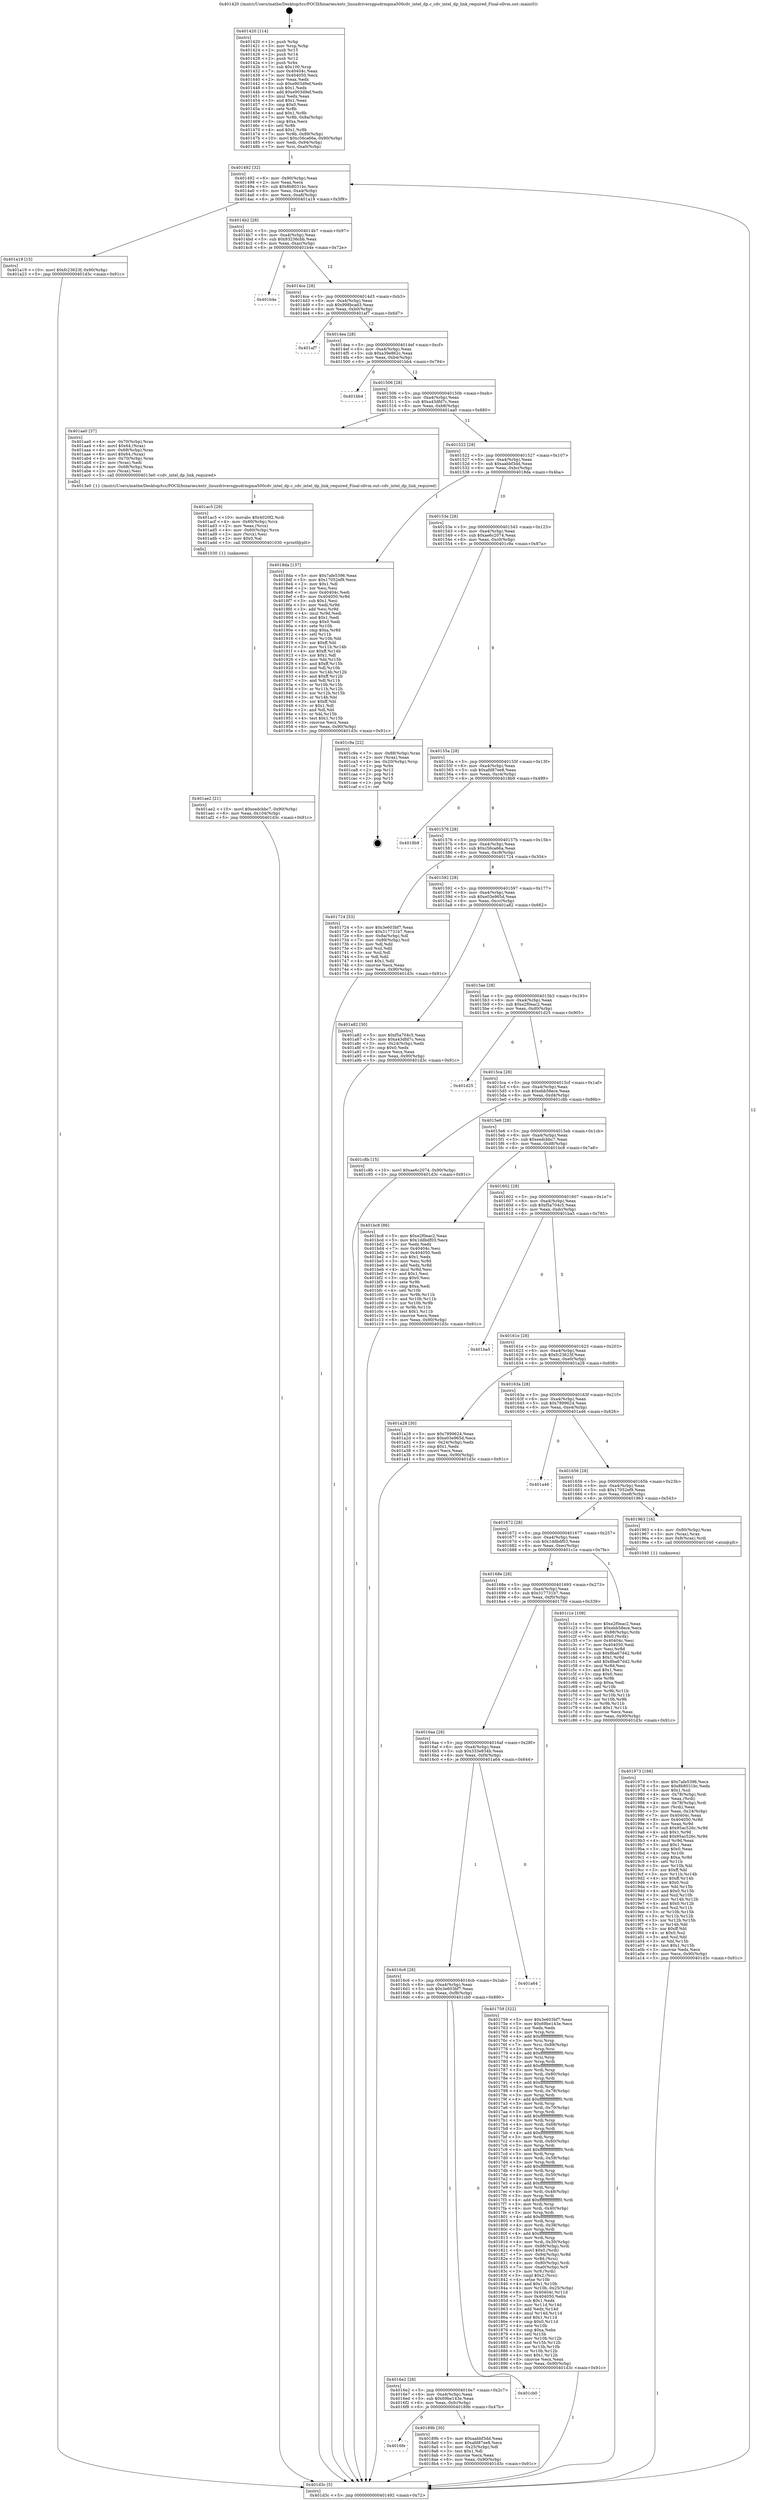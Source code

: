 digraph "0x401420" {
  label = "0x401420 (/mnt/c/Users/mathe/Desktop/tcc/POCII/binaries/extr_linuxdriversgpudrmgma500cdv_intel_dp.c_cdv_intel_dp_link_required_Final-ollvm.out::main(0))"
  labelloc = "t"
  node[shape=record]

  Entry [label="",width=0.3,height=0.3,shape=circle,fillcolor=black,style=filled]
  "0x401492" [label="{
     0x401492 [32]\l
     | [instrs]\l
     &nbsp;&nbsp;0x401492 \<+6\>: mov -0x90(%rbp),%eax\l
     &nbsp;&nbsp;0x401498 \<+2\>: mov %eax,%ecx\l
     &nbsp;&nbsp;0x40149a \<+6\>: sub $0x8b8031bc,%ecx\l
     &nbsp;&nbsp;0x4014a0 \<+6\>: mov %eax,-0xa4(%rbp)\l
     &nbsp;&nbsp;0x4014a6 \<+6\>: mov %ecx,-0xa8(%rbp)\l
     &nbsp;&nbsp;0x4014ac \<+6\>: je 0000000000401a19 \<main+0x5f9\>\l
  }"]
  "0x401a19" [label="{
     0x401a19 [15]\l
     | [instrs]\l
     &nbsp;&nbsp;0x401a19 \<+10\>: movl $0xfc23623f,-0x90(%rbp)\l
     &nbsp;&nbsp;0x401a23 \<+5\>: jmp 0000000000401d3c \<main+0x91c\>\l
  }"]
  "0x4014b2" [label="{
     0x4014b2 [28]\l
     | [instrs]\l
     &nbsp;&nbsp;0x4014b2 \<+5\>: jmp 00000000004014b7 \<main+0x97\>\l
     &nbsp;&nbsp;0x4014b7 \<+6\>: mov -0xa4(%rbp),%eax\l
     &nbsp;&nbsp;0x4014bd \<+5\>: sub $0x93236cbb,%eax\l
     &nbsp;&nbsp;0x4014c2 \<+6\>: mov %eax,-0xac(%rbp)\l
     &nbsp;&nbsp;0x4014c8 \<+6\>: je 0000000000401b4e \<main+0x72e\>\l
  }"]
  Exit [label="",width=0.3,height=0.3,shape=circle,fillcolor=black,style=filled,peripheries=2]
  "0x401b4e" [label="{
     0x401b4e\l
  }", style=dashed]
  "0x4014ce" [label="{
     0x4014ce [28]\l
     | [instrs]\l
     &nbsp;&nbsp;0x4014ce \<+5\>: jmp 00000000004014d3 \<main+0xb3\>\l
     &nbsp;&nbsp;0x4014d3 \<+6\>: mov -0xa4(%rbp),%eax\l
     &nbsp;&nbsp;0x4014d9 \<+5\>: sub $0x998bcad3,%eax\l
     &nbsp;&nbsp;0x4014de \<+6\>: mov %eax,-0xb0(%rbp)\l
     &nbsp;&nbsp;0x4014e4 \<+6\>: je 0000000000401af7 \<main+0x6d7\>\l
  }"]
  "0x401ae2" [label="{
     0x401ae2 [21]\l
     | [instrs]\l
     &nbsp;&nbsp;0x401ae2 \<+10\>: movl $0xeedcbbc7,-0x90(%rbp)\l
     &nbsp;&nbsp;0x401aec \<+6\>: mov %eax,-0x104(%rbp)\l
     &nbsp;&nbsp;0x401af2 \<+5\>: jmp 0000000000401d3c \<main+0x91c\>\l
  }"]
  "0x401af7" [label="{
     0x401af7\l
  }", style=dashed]
  "0x4014ea" [label="{
     0x4014ea [28]\l
     | [instrs]\l
     &nbsp;&nbsp;0x4014ea \<+5\>: jmp 00000000004014ef \<main+0xcf\>\l
     &nbsp;&nbsp;0x4014ef \<+6\>: mov -0xa4(%rbp),%eax\l
     &nbsp;&nbsp;0x4014f5 \<+5\>: sub $0xa39e862c,%eax\l
     &nbsp;&nbsp;0x4014fa \<+6\>: mov %eax,-0xb4(%rbp)\l
     &nbsp;&nbsp;0x401500 \<+6\>: je 0000000000401bb4 \<main+0x794\>\l
  }"]
  "0x401ac5" [label="{
     0x401ac5 [29]\l
     | [instrs]\l
     &nbsp;&nbsp;0x401ac5 \<+10\>: movabs $0x4020f2,%rdi\l
     &nbsp;&nbsp;0x401acf \<+4\>: mov -0x60(%rbp),%rcx\l
     &nbsp;&nbsp;0x401ad3 \<+2\>: mov %eax,(%rcx)\l
     &nbsp;&nbsp;0x401ad5 \<+4\>: mov -0x60(%rbp),%rcx\l
     &nbsp;&nbsp;0x401ad9 \<+2\>: mov (%rcx),%esi\l
     &nbsp;&nbsp;0x401adb \<+2\>: mov $0x0,%al\l
     &nbsp;&nbsp;0x401add \<+5\>: call 0000000000401030 \<printf@plt\>\l
     | [calls]\l
     &nbsp;&nbsp;0x401030 \{1\} (unknown)\l
  }"]
  "0x401bb4" [label="{
     0x401bb4\l
  }", style=dashed]
  "0x401506" [label="{
     0x401506 [28]\l
     | [instrs]\l
     &nbsp;&nbsp;0x401506 \<+5\>: jmp 000000000040150b \<main+0xeb\>\l
     &nbsp;&nbsp;0x40150b \<+6\>: mov -0xa4(%rbp),%eax\l
     &nbsp;&nbsp;0x401511 \<+5\>: sub $0xa43dfd7c,%eax\l
     &nbsp;&nbsp;0x401516 \<+6\>: mov %eax,-0xb8(%rbp)\l
     &nbsp;&nbsp;0x40151c \<+6\>: je 0000000000401aa0 \<main+0x680\>\l
  }"]
  "0x401973" [label="{
     0x401973 [166]\l
     | [instrs]\l
     &nbsp;&nbsp;0x401973 \<+5\>: mov $0x7afe5396,%ecx\l
     &nbsp;&nbsp;0x401978 \<+5\>: mov $0x8b8031bc,%edx\l
     &nbsp;&nbsp;0x40197d \<+3\>: mov $0x1,%sil\l
     &nbsp;&nbsp;0x401980 \<+4\>: mov -0x78(%rbp),%rdi\l
     &nbsp;&nbsp;0x401984 \<+2\>: mov %eax,(%rdi)\l
     &nbsp;&nbsp;0x401986 \<+4\>: mov -0x78(%rbp),%rdi\l
     &nbsp;&nbsp;0x40198a \<+2\>: mov (%rdi),%eax\l
     &nbsp;&nbsp;0x40198c \<+3\>: mov %eax,-0x24(%rbp)\l
     &nbsp;&nbsp;0x40198f \<+7\>: mov 0x40404c,%eax\l
     &nbsp;&nbsp;0x401996 \<+8\>: mov 0x404050,%r8d\l
     &nbsp;&nbsp;0x40199e \<+3\>: mov %eax,%r9d\l
     &nbsp;&nbsp;0x4019a1 \<+7\>: sub $0x95ac526c,%r9d\l
     &nbsp;&nbsp;0x4019a8 \<+4\>: sub $0x1,%r9d\l
     &nbsp;&nbsp;0x4019ac \<+7\>: add $0x95ac526c,%r9d\l
     &nbsp;&nbsp;0x4019b3 \<+4\>: imul %r9d,%eax\l
     &nbsp;&nbsp;0x4019b7 \<+3\>: and $0x1,%eax\l
     &nbsp;&nbsp;0x4019ba \<+3\>: cmp $0x0,%eax\l
     &nbsp;&nbsp;0x4019bd \<+4\>: sete %r10b\l
     &nbsp;&nbsp;0x4019c1 \<+4\>: cmp $0xa,%r8d\l
     &nbsp;&nbsp;0x4019c5 \<+4\>: setl %r11b\l
     &nbsp;&nbsp;0x4019c9 \<+3\>: mov %r10b,%bl\l
     &nbsp;&nbsp;0x4019cc \<+3\>: xor $0xff,%bl\l
     &nbsp;&nbsp;0x4019cf \<+3\>: mov %r11b,%r14b\l
     &nbsp;&nbsp;0x4019d2 \<+4\>: xor $0xff,%r14b\l
     &nbsp;&nbsp;0x4019d6 \<+4\>: xor $0x0,%sil\l
     &nbsp;&nbsp;0x4019da \<+3\>: mov %bl,%r15b\l
     &nbsp;&nbsp;0x4019dd \<+4\>: and $0x0,%r15b\l
     &nbsp;&nbsp;0x4019e1 \<+3\>: and %sil,%r10b\l
     &nbsp;&nbsp;0x4019e4 \<+3\>: mov %r14b,%r12b\l
     &nbsp;&nbsp;0x4019e7 \<+4\>: and $0x0,%r12b\l
     &nbsp;&nbsp;0x4019eb \<+3\>: and %sil,%r11b\l
     &nbsp;&nbsp;0x4019ee \<+3\>: or %r10b,%r15b\l
     &nbsp;&nbsp;0x4019f1 \<+3\>: or %r11b,%r12b\l
     &nbsp;&nbsp;0x4019f4 \<+3\>: xor %r12b,%r15b\l
     &nbsp;&nbsp;0x4019f7 \<+3\>: or %r14b,%bl\l
     &nbsp;&nbsp;0x4019fa \<+3\>: xor $0xff,%bl\l
     &nbsp;&nbsp;0x4019fd \<+4\>: or $0x0,%sil\l
     &nbsp;&nbsp;0x401a01 \<+3\>: and %sil,%bl\l
     &nbsp;&nbsp;0x401a04 \<+3\>: or %bl,%r15b\l
     &nbsp;&nbsp;0x401a07 \<+4\>: test $0x1,%r15b\l
     &nbsp;&nbsp;0x401a0b \<+3\>: cmovne %edx,%ecx\l
     &nbsp;&nbsp;0x401a0e \<+6\>: mov %ecx,-0x90(%rbp)\l
     &nbsp;&nbsp;0x401a14 \<+5\>: jmp 0000000000401d3c \<main+0x91c\>\l
  }"]
  "0x401aa0" [label="{
     0x401aa0 [37]\l
     | [instrs]\l
     &nbsp;&nbsp;0x401aa0 \<+4\>: mov -0x70(%rbp),%rax\l
     &nbsp;&nbsp;0x401aa4 \<+6\>: movl $0x64,(%rax)\l
     &nbsp;&nbsp;0x401aaa \<+4\>: mov -0x68(%rbp),%rax\l
     &nbsp;&nbsp;0x401aae \<+6\>: movl $0x64,(%rax)\l
     &nbsp;&nbsp;0x401ab4 \<+4\>: mov -0x70(%rbp),%rax\l
     &nbsp;&nbsp;0x401ab8 \<+2\>: mov (%rax),%edi\l
     &nbsp;&nbsp;0x401aba \<+4\>: mov -0x68(%rbp),%rax\l
     &nbsp;&nbsp;0x401abe \<+2\>: mov (%rax),%esi\l
     &nbsp;&nbsp;0x401ac0 \<+5\>: call 00000000004013e0 \<cdv_intel_dp_link_required\>\l
     | [calls]\l
     &nbsp;&nbsp;0x4013e0 \{1\} (/mnt/c/Users/mathe/Desktop/tcc/POCII/binaries/extr_linuxdriversgpudrmgma500cdv_intel_dp.c_cdv_intel_dp_link_required_Final-ollvm.out::cdv_intel_dp_link_required)\l
  }"]
  "0x401522" [label="{
     0x401522 [28]\l
     | [instrs]\l
     &nbsp;&nbsp;0x401522 \<+5\>: jmp 0000000000401527 \<main+0x107\>\l
     &nbsp;&nbsp;0x401527 \<+6\>: mov -0xa4(%rbp),%eax\l
     &nbsp;&nbsp;0x40152d \<+5\>: sub $0xaabbf3dd,%eax\l
     &nbsp;&nbsp;0x401532 \<+6\>: mov %eax,-0xbc(%rbp)\l
     &nbsp;&nbsp;0x401538 \<+6\>: je 00000000004018da \<main+0x4ba\>\l
  }"]
  "0x4016fe" [label="{
     0x4016fe\l
  }", style=dashed]
  "0x4018da" [label="{
     0x4018da [137]\l
     | [instrs]\l
     &nbsp;&nbsp;0x4018da \<+5\>: mov $0x7afe5396,%eax\l
     &nbsp;&nbsp;0x4018df \<+5\>: mov $0x17052ef9,%ecx\l
     &nbsp;&nbsp;0x4018e4 \<+2\>: mov $0x1,%dl\l
     &nbsp;&nbsp;0x4018e6 \<+2\>: xor %esi,%esi\l
     &nbsp;&nbsp;0x4018e8 \<+7\>: mov 0x40404c,%edi\l
     &nbsp;&nbsp;0x4018ef \<+8\>: mov 0x404050,%r8d\l
     &nbsp;&nbsp;0x4018f7 \<+3\>: sub $0x1,%esi\l
     &nbsp;&nbsp;0x4018fa \<+3\>: mov %edi,%r9d\l
     &nbsp;&nbsp;0x4018fd \<+3\>: add %esi,%r9d\l
     &nbsp;&nbsp;0x401900 \<+4\>: imul %r9d,%edi\l
     &nbsp;&nbsp;0x401904 \<+3\>: and $0x1,%edi\l
     &nbsp;&nbsp;0x401907 \<+3\>: cmp $0x0,%edi\l
     &nbsp;&nbsp;0x40190a \<+4\>: sete %r10b\l
     &nbsp;&nbsp;0x40190e \<+4\>: cmp $0xa,%r8d\l
     &nbsp;&nbsp;0x401912 \<+4\>: setl %r11b\l
     &nbsp;&nbsp;0x401916 \<+3\>: mov %r10b,%bl\l
     &nbsp;&nbsp;0x401919 \<+3\>: xor $0xff,%bl\l
     &nbsp;&nbsp;0x40191c \<+3\>: mov %r11b,%r14b\l
     &nbsp;&nbsp;0x40191f \<+4\>: xor $0xff,%r14b\l
     &nbsp;&nbsp;0x401923 \<+3\>: xor $0x1,%dl\l
     &nbsp;&nbsp;0x401926 \<+3\>: mov %bl,%r15b\l
     &nbsp;&nbsp;0x401929 \<+4\>: and $0xff,%r15b\l
     &nbsp;&nbsp;0x40192d \<+3\>: and %dl,%r10b\l
     &nbsp;&nbsp;0x401930 \<+3\>: mov %r14b,%r12b\l
     &nbsp;&nbsp;0x401933 \<+4\>: and $0xff,%r12b\l
     &nbsp;&nbsp;0x401937 \<+3\>: and %dl,%r11b\l
     &nbsp;&nbsp;0x40193a \<+3\>: or %r10b,%r15b\l
     &nbsp;&nbsp;0x40193d \<+3\>: or %r11b,%r12b\l
     &nbsp;&nbsp;0x401940 \<+3\>: xor %r12b,%r15b\l
     &nbsp;&nbsp;0x401943 \<+3\>: or %r14b,%bl\l
     &nbsp;&nbsp;0x401946 \<+3\>: xor $0xff,%bl\l
     &nbsp;&nbsp;0x401949 \<+3\>: or $0x1,%dl\l
     &nbsp;&nbsp;0x40194c \<+2\>: and %dl,%bl\l
     &nbsp;&nbsp;0x40194e \<+3\>: or %bl,%r15b\l
     &nbsp;&nbsp;0x401951 \<+4\>: test $0x1,%r15b\l
     &nbsp;&nbsp;0x401955 \<+3\>: cmovne %ecx,%eax\l
     &nbsp;&nbsp;0x401958 \<+6\>: mov %eax,-0x90(%rbp)\l
     &nbsp;&nbsp;0x40195e \<+5\>: jmp 0000000000401d3c \<main+0x91c\>\l
  }"]
  "0x40153e" [label="{
     0x40153e [28]\l
     | [instrs]\l
     &nbsp;&nbsp;0x40153e \<+5\>: jmp 0000000000401543 \<main+0x123\>\l
     &nbsp;&nbsp;0x401543 \<+6\>: mov -0xa4(%rbp),%eax\l
     &nbsp;&nbsp;0x401549 \<+5\>: sub $0xae6c2074,%eax\l
     &nbsp;&nbsp;0x40154e \<+6\>: mov %eax,-0xc0(%rbp)\l
     &nbsp;&nbsp;0x401554 \<+6\>: je 0000000000401c9a \<main+0x87a\>\l
  }"]
  "0x40189b" [label="{
     0x40189b [30]\l
     | [instrs]\l
     &nbsp;&nbsp;0x40189b \<+5\>: mov $0xaabbf3dd,%eax\l
     &nbsp;&nbsp;0x4018a0 \<+5\>: mov $0xafd87ee8,%ecx\l
     &nbsp;&nbsp;0x4018a5 \<+3\>: mov -0x25(%rbp),%dl\l
     &nbsp;&nbsp;0x4018a8 \<+3\>: test $0x1,%dl\l
     &nbsp;&nbsp;0x4018ab \<+3\>: cmovne %ecx,%eax\l
     &nbsp;&nbsp;0x4018ae \<+6\>: mov %eax,-0x90(%rbp)\l
     &nbsp;&nbsp;0x4018b4 \<+5\>: jmp 0000000000401d3c \<main+0x91c\>\l
  }"]
  "0x401c9a" [label="{
     0x401c9a [22]\l
     | [instrs]\l
     &nbsp;&nbsp;0x401c9a \<+7\>: mov -0x88(%rbp),%rax\l
     &nbsp;&nbsp;0x401ca1 \<+2\>: mov (%rax),%eax\l
     &nbsp;&nbsp;0x401ca3 \<+4\>: lea -0x20(%rbp),%rsp\l
     &nbsp;&nbsp;0x401ca7 \<+1\>: pop %rbx\l
     &nbsp;&nbsp;0x401ca8 \<+2\>: pop %r12\l
     &nbsp;&nbsp;0x401caa \<+2\>: pop %r14\l
     &nbsp;&nbsp;0x401cac \<+2\>: pop %r15\l
     &nbsp;&nbsp;0x401cae \<+1\>: pop %rbp\l
     &nbsp;&nbsp;0x401caf \<+1\>: ret\l
  }"]
  "0x40155a" [label="{
     0x40155a [28]\l
     | [instrs]\l
     &nbsp;&nbsp;0x40155a \<+5\>: jmp 000000000040155f \<main+0x13f\>\l
     &nbsp;&nbsp;0x40155f \<+6\>: mov -0xa4(%rbp),%eax\l
     &nbsp;&nbsp;0x401565 \<+5\>: sub $0xafd87ee8,%eax\l
     &nbsp;&nbsp;0x40156a \<+6\>: mov %eax,-0xc4(%rbp)\l
     &nbsp;&nbsp;0x401570 \<+6\>: je 00000000004018b9 \<main+0x499\>\l
  }"]
  "0x4016e2" [label="{
     0x4016e2 [28]\l
     | [instrs]\l
     &nbsp;&nbsp;0x4016e2 \<+5\>: jmp 00000000004016e7 \<main+0x2c7\>\l
     &nbsp;&nbsp;0x4016e7 \<+6\>: mov -0xa4(%rbp),%eax\l
     &nbsp;&nbsp;0x4016ed \<+5\>: sub $0x69be143e,%eax\l
     &nbsp;&nbsp;0x4016f2 \<+6\>: mov %eax,-0xfc(%rbp)\l
     &nbsp;&nbsp;0x4016f8 \<+6\>: je 000000000040189b \<main+0x47b\>\l
  }"]
  "0x4018b9" [label="{
     0x4018b9\l
  }", style=dashed]
  "0x401576" [label="{
     0x401576 [28]\l
     | [instrs]\l
     &nbsp;&nbsp;0x401576 \<+5\>: jmp 000000000040157b \<main+0x15b\>\l
     &nbsp;&nbsp;0x40157b \<+6\>: mov -0xa4(%rbp),%eax\l
     &nbsp;&nbsp;0x401581 \<+5\>: sub $0xc56ca66a,%eax\l
     &nbsp;&nbsp;0x401586 \<+6\>: mov %eax,-0xc8(%rbp)\l
     &nbsp;&nbsp;0x40158c \<+6\>: je 0000000000401724 \<main+0x304\>\l
  }"]
  "0x401cb0" [label="{
     0x401cb0\l
  }", style=dashed]
  "0x401724" [label="{
     0x401724 [53]\l
     | [instrs]\l
     &nbsp;&nbsp;0x401724 \<+5\>: mov $0x3e603bf7,%eax\l
     &nbsp;&nbsp;0x401729 \<+5\>: mov $0x317731b7,%ecx\l
     &nbsp;&nbsp;0x40172e \<+6\>: mov -0x8a(%rbp),%dl\l
     &nbsp;&nbsp;0x401734 \<+7\>: mov -0x89(%rbp),%sil\l
     &nbsp;&nbsp;0x40173b \<+3\>: mov %dl,%dil\l
     &nbsp;&nbsp;0x40173e \<+3\>: and %sil,%dil\l
     &nbsp;&nbsp;0x401741 \<+3\>: xor %sil,%dl\l
     &nbsp;&nbsp;0x401744 \<+3\>: or %dl,%dil\l
     &nbsp;&nbsp;0x401747 \<+4\>: test $0x1,%dil\l
     &nbsp;&nbsp;0x40174b \<+3\>: cmovne %ecx,%eax\l
     &nbsp;&nbsp;0x40174e \<+6\>: mov %eax,-0x90(%rbp)\l
     &nbsp;&nbsp;0x401754 \<+5\>: jmp 0000000000401d3c \<main+0x91c\>\l
  }"]
  "0x401592" [label="{
     0x401592 [28]\l
     | [instrs]\l
     &nbsp;&nbsp;0x401592 \<+5\>: jmp 0000000000401597 \<main+0x177\>\l
     &nbsp;&nbsp;0x401597 \<+6\>: mov -0xa4(%rbp),%eax\l
     &nbsp;&nbsp;0x40159d \<+5\>: sub $0xe03e965d,%eax\l
     &nbsp;&nbsp;0x4015a2 \<+6\>: mov %eax,-0xcc(%rbp)\l
     &nbsp;&nbsp;0x4015a8 \<+6\>: je 0000000000401a82 \<main+0x662\>\l
  }"]
  "0x401d3c" [label="{
     0x401d3c [5]\l
     | [instrs]\l
     &nbsp;&nbsp;0x401d3c \<+5\>: jmp 0000000000401492 \<main+0x72\>\l
  }"]
  "0x401420" [label="{
     0x401420 [114]\l
     | [instrs]\l
     &nbsp;&nbsp;0x401420 \<+1\>: push %rbp\l
     &nbsp;&nbsp;0x401421 \<+3\>: mov %rsp,%rbp\l
     &nbsp;&nbsp;0x401424 \<+2\>: push %r15\l
     &nbsp;&nbsp;0x401426 \<+2\>: push %r14\l
     &nbsp;&nbsp;0x401428 \<+2\>: push %r12\l
     &nbsp;&nbsp;0x40142a \<+1\>: push %rbx\l
     &nbsp;&nbsp;0x40142b \<+7\>: sub $0x100,%rsp\l
     &nbsp;&nbsp;0x401432 \<+7\>: mov 0x40404c,%eax\l
     &nbsp;&nbsp;0x401439 \<+7\>: mov 0x404050,%ecx\l
     &nbsp;&nbsp;0x401440 \<+2\>: mov %eax,%edx\l
     &nbsp;&nbsp;0x401442 \<+6\>: sub $0xe903d9ef,%edx\l
     &nbsp;&nbsp;0x401448 \<+3\>: sub $0x1,%edx\l
     &nbsp;&nbsp;0x40144b \<+6\>: add $0xe903d9ef,%edx\l
     &nbsp;&nbsp;0x401451 \<+3\>: imul %edx,%eax\l
     &nbsp;&nbsp;0x401454 \<+3\>: and $0x1,%eax\l
     &nbsp;&nbsp;0x401457 \<+3\>: cmp $0x0,%eax\l
     &nbsp;&nbsp;0x40145a \<+4\>: sete %r8b\l
     &nbsp;&nbsp;0x40145e \<+4\>: and $0x1,%r8b\l
     &nbsp;&nbsp;0x401462 \<+7\>: mov %r8b,-0x8a(%rbp)\l
     &nbsp;&nbsp;0x401469 \<+3\>: cmp $0xa,%ecx\l
     &nbsp;&nbsp;0x40146c \<+4\>: setl %r8b\l
     &nbsp;&nbsp;0x401470 \<+4\>: and $0x1,%r8b\l
     &nbsp;&nbsp;0x401474 \<+7\>: mov %r8b,-0x89(%rbp)\l
     &nbsp;&nbsp;0x40147b \<+10\>: movl $0xc56ca66a,-0x90(%rbp)\l
     &nbsp;&nbsp;0x401485 \<+6\>: mov %edi,-0x94(%rbp)\l
     &nbsp;&nbsp;0x40148b \<+7\>: mov %rsi,-0xa0(%rbp)\l
  }"]
  "0x4016c6" [label="{
     0x4016c6 [28]\l
     | [instrs]\l
     &nbsp;&nbsp;0x4016c6 \<+5\>: jmp 00000000004016cb \<main+0x2ab\>\l
     &nbsp;&nbsp;0x4016cb \<+6\>: mov -0xa4(%rbp),%eax\l
     &nbsp;&nbsp;0x4016d1 \<+5\>: sub $0x3e603bf7,%eax\l
     &nbsp;&nbsp;0x4016d6 \<+6\>: mov %eax,-0xf8(%rbp)\l
     &nbsp;&nbsp;0x4016dc \<+6\>: je 0000000000401cb0 \<main+0x890\>\l
  }"]
  "0x401a82" [label="{
     0x401a82 [30]\l
     | [instrs]\l
     &nbsp;&nbsp;0x401a82 \<+5\>: mov $0xf5a704c5,%eax\l
     &nbsp;&nbsp;0x401a87 \<+5\>: mov $0xa43dfd7c,%ecx\l
     &nbsp;&nbsp;0x401a8c \<+3\>: mov -0x24(%rbp),%edx\l
     &nbsp;&nbsp;0x401a8f \<+3\>: cmp $0x0,%edx\l
     &nbsp;&nbsp;0x401a92 \<+3\>: cmove %ecx,%eax\l
     &nbsp;&nbsp;0x401a95 \<+6\>: mov %eax,-0x90(%rbp)\l
     &nbsp;&nbsp;0x401a9b \<+5\>: jmp 0000000000401d3c \<main+0x91c\>\l
  }"]
  "0x4015ae" [label="{
     0x4015ae [28]\l
     | [instrs]\l
     &nbsp;&nbsp;0x4015ae \<+5\>: jmp 00000000004015b3 \<main+0x193\>\l
     &nbsp;&nbsp;0x4015b3 \<+6\>: mov -0xa4(%rbp),%eax\l
     &nbsp;&nbsp;0x4015b9 \<+5\>: sub $0xe2f0eac2,%eax\l
     &nbsp;&nbsp;0x4015be \<+6\>: mov %eax,-0xd0(%rbp)\l
     &nbsp;&nbsp;0x4015c4 \<+6\>: je 0000000000401d25 \<main+0x905\>\l
  }"]
  "0x401a64" [label="{
     0x401a64\l
  }", style=dashed]
  "0x401d25" [label="{
     0x401d25\l
  }", style=dashed]
  "0x4015ca" [label="{
     0x4015ca [28]\l
     | [instrs]\l
     &nbsp;&nbsp;0x4015ca \<+5\>: jmp 00000000004015cf \<main+0x1af\>\l
     &nbsp;&nbsp;0x4015cf \<+6\>: mov -0xa4(%rbp),%eax\l
     &nbsp;&nbsp;0x4015d5 \<+5\>: sub $0xebb58ece,%eax\l
     &nbsp;&nbsp;0x4015da \<+6\>: mov %eax,-0xd4(%rbp)\l
     &nbsp;&nbsp;0x4015e0 \<+6\>: je 0000000000401c8b \<main+0x86b\>\l
  }"]
  "0x4016aa" [label="{
     0x4016aa [28]\l
     | [instrs]\l
     &nbsp;&nbsp;0x4016aa \<+5\>: jmp 00000000004016af \<main+0x28f\>\l
     &nbsp;&nbsp;0x4016af \<+6\>: mov -0xa4(%rbp),%eax\l
     &nbsp;&nbsp;0x4016b5 \<+5\>: sub $0x333e834b,%eax\l
     &nbsp;&nbsp;0x4016ba \<+6\>: mov %eax,-0xf4(%rbp)\l
     &nbsp;&nbsp;0x4016c0 \<+6\>: je 0000000000401a64 \<main+0x644\>\l
  }"]
  "0x401c8b" [label="{
     0x401c8b [15]\l
     | [instrs]\l
     &nbsp;&nbsp;0x401c8b \<+10\>: movl $0xae6c2074,-0x90(%rbp)\l
     &nbsp;&nbsp;0x401c95 \<+5\>: jmp 0000000000401d3c \<main+0x91c\>\l
  }"]
  "0x4015e6" [label="{
     0x4015e6 [28]\l
     | [instrs]\l
     &nbsp;&nbsp;0x4015e6 \<+5\>: jmp 00000000004015eb \<main+0x1cb\>\l
     &nbsp;&nbsp;0x4015eb \<+6\>: mov -0xa4(%rbp),%eax\l
     &nbsp;&nbsp;0x4015f1 \<+5\>: sub $0xeedcbbc7,%eax\l
     &nbsp;&nbsp;0x4015f6 \<+6\>: mov %eax,-0xd8(%rbp)\l
     &nbsp;&nbsp;0x4015fc \<+6\>: je 0000000000401bc8 \<main+0x7a8\>\l
  }"]
  "0x401759" [label="{
     0x401759 [322]\l
     | [instrs]\l
     &nbsp;&nbsp;0x401759 \<+5\>: mov $0x3e603bf7,%eax\l
     &nbsp;&nbsp;0x40175e \<+5\>: mov $0x69be143e,%ecx\l
     &nbsp;&nbsp;0x401763 \<+2\>: xor %edx,%edx\l
     &nbsp;&nbsp;0x401765 \<+3\>: mov %rsp,%rsi\l
     &nbsp;&nbsp;0x401768 \<+4\>: add $0xfffffffffffffff0,%rsi\l
     &nbsp;&nbsp;0x40176c \<+3\>: mov %rsi,%rsp\l
     &nbsp;&nbsp;0x40176f \<+7\>: mov %rsi,-0x88(%rbp)\l
     &nbsp;&nbsp;0x401776 \<+3\>: mov %rsp,%rsi\l
     &nbsp;&nbsp;0x401779 \<+4\>: add $0xfffffffffffffff0,%rsi\l
     &nbsp;&nbsp;0x40177d \<+3\>: mov %rsi,%rsp\l
     &nbsp;&nbsp;0x401780 \<+3\>: mov %rsp,%rdi\l
     &nbsp;&nbsp;0x401783 \<+4\>: add $0xfffffffffffffff0,%rdi\l
     &nbsp;&nbsp;0x401787 \<+3\>: mov %rdi,%rsp\l
     &nbsp;&nbsp;0x40178a \<+4\>: mov %rdi,-0x80(%rbp)\l
     &nbsp;&nbsp;0x40178e \<+3\>: mov %rsp,%rdi\l
     &nbsp;&nbsp;0x401791 \<+4\>: add $0xfffffffffffffff0,%rdi\l
     &nbsp;&nbsp;0x401795 \<+3\>: mov %rdi,%rsp\l
     &nbsp;&nbsp;0x401798 \<+4\>: mov %rdi,-0x78(%rbp)\l
     &nbsp;&nbsp;0x40179c \<+3\>: mov %rsp,%rdi\l
     &nbsp;&nbsp;0x40179f \<+4\>: add $0xfffffffffffffff0,%rdi\l
     &nbsp;&nbsp;0x4017a3 \<+3\>: mov %rdi,%rsp\l
     &nbsp;&nbsp;0x4017a6 \<+4\>: mov %rdi,-0x70(%rbp)\l
     &nbsp;&nbsp;0x4017aa \<+3\>: mov %rsp,%rdi\l
     &nbsp;&nbsp;0x4017ad \<+4\>: add $0xfffffffffffffff0,%rdi\l
     &nbsp;&nbsp;0x4017b1 \<+3\>: mov %rdi,%rsp\l
     &nbsp;&nbsp;0x4017b4 \<+4\>: mov %rdi,-0x68(%rbp)\l
     &nbsp;&nbsp;0x4017b8 \<+3\>: mov %rsp,%rdi\l
     &nbsp;&nbsp;0x4017bb \<+4\>: add $0xfffffffffffffff0,%rdi\l
     &nbsp;&nbsp;0x4017bf \<+3\>: mov %rdi,%rsp\l
     &nbsp;&nbsp;0x4017c2 \<+4\>: mov %rdi,-0x60(%rbp)\l
     &nbsp;&nbsp;0x4017c6 \<+3\>: mov %rsp,%rdi\l
     &nbsp;&nbsp;0x4017c9 \<+4\>: add $0xfffffffffffffff0,%rdi\l
     &nbsp;&nbsp;0x4017cd \<+3\>: mov %rdi,%rsp\l
     &nbsp;&nbsp;0x4017d0 \<+4\>: mov %rdi,-0x58(%rbp)\l
     &nbsp;&nbsp;0x4017d4 \<+3\>: mov %rsp,%rdi\l
     &nbsp;&nbsp;0x4017d7 \<+4\>: add $0xfffffffffffffff0,%rdi\l
     &nbsp;&nbsp;0x4017db \<+3\>: mov %rdi,%rsp\l
     &nbsp;&nbsp;0x4017de \<+4\>: mov %rdi,-0x50(%rbp)\l
     &nbsp;&nbsp;0x4017e2 \<+3\>: mov %rsp,%rdi\l
     &nbsp;&nbsp;0x4017e5 \<+4\>: add $0xfffffffffffffff0,%rdi\l
     &nbsp;&nbsp;0x4017e9 \<+3\>: mov %rdi,%rsp\l
     &nbsp;&nbsp;0x4017ec \<+4\>: mov %rdi,-0x48(%rbp)\l
     &nbsp;&nbsp;0x4017f0 \<+3\>: mov %rsp,%rdi\l
     &nbsp;&nbsp;0x4017f3 \<+4\>: add $0xfffffffffffffff0,%rdi\l
     &nbsp;&nbsp;0x4017f7 \<+3\>: mov %rdi,%rsp\l
     &nbsp;&nbsp;0x4017fa \<+4\>: mov %rdi,-0x40(%rbp)\l
     &nbsp;&nbsp;0x4017fe \<+3\>: mov %rsp,%rdi\l
     &nbsp;&nbsp;0x401801 \<+4\>: add $0xfffffffffffffff0,%rdi\l
     &nbsp;&nbsp;0x401805 \<+3\>: mov %rdi,%rsp\l
     &nbsp;&nbsp;0x401808 \<+4\>: mov %rdi,-0x38(%rbp)\l
     &nbsp;&nbsp;0x40180c \<+3\>: mov %rsp,%rdi\l
     &nbsp;&nbsp;0x40180f \<+4\>: add $0xfffffffffffffff0,%rdi\l
     &nbsp;&nbsp;0x401813 \<+3\>: mov %rdi,%rsp\l
     &nbsp;&nbsp;0x401816 \<+4\>: mov %rdi,-0x30(%rbp)\l
     &nbsp;&nbsp;0x40181a \<+7\>: mov -0x88(%rbp),%rdi\l
     &nbsp;&nbsp;0x401821 \<+6\>: movl $0x0,(%rdi)\l
     &nbsp;&nbsp;0x401827 \<+7\>: mov -0x94(%rbp),%r8d\l
     &nbsp;&nbsp;0x40182e \<+3\>: mov %r8d,(%rsi)\l
     &nbsp;&nbsp;0x401831 \<+4\>: mov -0x80(%rbp),%rdi\l
     &nbsp;&nbsp;0x401835 \<+7\>: mov -0xa0(%rbp),%r9\l
     &nbsp;&nbsp;0x40183c \<+3\>: mov %r9,(%rdi)\l
     &nbsp;&nbsp;0x40183f \<+3\>: cmpl $0x2,(%rsi)\l
     &nbsp;&nbsp;0x401842 \<+4\>: setne %r10b\l
     &nbsp;&nbsp;0x401846 \<+4\>: and $0x1,%r10b\l
     &nbsp;&nbsp;0x40184a \<+4\>: mov %r10b,-0x25(%rbp)\l
     &nbsp;&nbsp;0x40184e \<+8\>: mov 0x40404c,%r11d\l
     &nbsp;&nbsp;0x401856 \<+7\>: mov 0x404050,%ebx\l
     &nbsp;&nbsp;0x40185d \<+3\>: sub $0x1,%edx\l
     &nbsp;&nbsp;0x401860 \<+3\>: mov %r11d,%r14d\l
     &nbsp;&nbsp;0x401863 \<+3\>: add %edx,%r14d\l
     &nbsp;&nbsp;0x401866 \<+4\>: imul %r14d,%r11d\l
     &nbsp;&nbsp;0x40186a \<+4\>: and $0x1,%r11d\l
     &nbsp;&nbsp;0x40186e \<+4\>: cmp $0x0,%r11d\l
     &nbsp;&nbsp;0x401872 \<+4\>: sete %r10b\l
     &nbsp;&nbsp;0x401876 \<+3\>: cmp $0xa,%ebx\l
     &nbsp;&nbsp;0x401879 \<+4\>: setl %r15b\l
     &nbsp;&nbsp;0x40187d \<+3\>: mov %r10b,%r12b\l
     &nbsp;&nbsp;0x401880 \<+3\>: and %r15b,%r12b\l
     &nbsp;&nbsp;0x401883 \<+3\>: xor %r15b,%r10b\l
     &nbsp;&nbsp;0x401886 \<+3\>: or %r10b,%r12b\l
     &nbsp;&nbsp;0x401889 \<+4\>: test $0x1,%r12b\l
     &nbsp;&nbsp;0x40188d \<+3\>: cmovne %ecx,%eax\l
     &nbsp;&nbsp;0x401890 \<+6\>: mov %eax,-0x90(%rbp)\l
     &nbsp;&nbsp;0x401896 \<+5\>: jmp 0000000000401d3c \<main+0x91c\>\l
  }"]
  "0x401bc8" [label="{
     0x401bc8 [86]\l
     | [instrs]\l
     &nbsp;&nbsp;0x401bc8 \<+5\>: mov $0xe2f0eac2,%eax\l
     &nbsp;&nbsp;0x401bcd \<+5\>: mov $0x1ddbdf03,%ecx\l
     &nbsp;&nbsp;0x401bd2 \<+2\>: xor %edx,%edx\l
     &nbsp;&nbsp;0x401bd4 \<+7\>: mov 0x40404c,%esi\l
     &nbsp;&nbsp;0x401bdb \<+7\>: mov 0x404050,%edi\l
     &nbsp;&nbsp;0x401be2 \<+3\>: sub $0x1,%edx\l
     &nbsp;&nbsp;0x401be5 \<+3\>: mov %esi,%r8d\l
     &nbsp;&nbsp;0x401be8 \<+3\>: add %edx,%r8d\l
     &nbsp;&nbsp;0x401beb \<+4\>: imul %r8d,%esi\l
     &nbsp;&nbsp;0x401bef \<+3\>: and $0x1,%esi\l
     &nbsp;&nbsp;0x401bf2 \<+3\>: cmp $0x0,%esi\l
     &nbsp;&nbsp;0x401bf5 \<+4\>: sete %r9b\l
     &nbsp;&nbsp;0x401bf9 \<+3\>: cmp $0xa,%edi\l
     &nbsp;&nbsp;0x401bfc \<+4\>: setl %r10b\l
     &nbsp;&nbsp;0x401c00 \<+3\>: mov %r9b,%r11b\l
     &nbsp;&nbsp;0x401c03 \<+3\>: and %r10b,%r11b\l
     &nbsp;&nbsp;0x401c06 \<+3\>: xor %r10b,%r9b\l
     &nbsp;&nbsp;0x401c09 \<+3\>: or %r9b,%r11b\l
     &nbsp;&nbsp;0x401c0c \<+4\>: test $0x1,%r11b\l
     &nbsp;&nbsp;0x401c10 \<+3\>: cmovne %ecx,%eax\l
     &nbsp;&nbsp;0x401c13 \<+6\>: mov %eax,-0x90(%rbp)\l
     &nbsp;&nbsp;0x401c19 \<+5\>: jmp 0000000000401d3c \<main+0x91c\>\l
  }"]
  "0x401602" [label="{
     0x401602 [28]\l
     | [instrs]\l
     &nbsp;&nbsp;0x401602 \<+5\>: jmp 0000000000401607 \<main+0x1e7\>\l
     &nbsp;&nbsp;0x401607 \<+6\>: mov -0xa4(%rbp),%eax\l
     &nbsp;&nbsp;0x40160d \<+5\>: sub $0xf5a704c5,%eax\l
     &nbsp;&nbsp;0x401612 \<+6\>: mov %eax,-0xdc(%rbp)\l
     &nbsp;&nbsp;0x401618 \<+6\>: je 0000000000401ba5 \<main+0x785\>\l
  }"]
  "0x40168e" [label="{
     0x40168e [28]\l
     | [instrs]\l
     &nbsp;&nbsp;0x40168e \<+5\>: jmp 0000000000401693 \<main+0x273\>\l
     &nbsp;&nbsp;0x401693 \<+6\>: mov -0xa4(%rbp),%eax\l
     &nbsp;&nbsp;0x401699 \<+5\>: sub $0x317731b7,%eax\l
     &nbsp;&nbsp;0x40169e \<+6\>: mov %eax,-0xf0(%rbp)\l
     &nbsp;&nbsp;0x4016a4 \<+6\>: je 0000000000401759 \<main+0x339\>\l
  }"]
  "0x401ba5" [label="{
     0x401ba5\l
  }", style=dashed]
  "0x40161e" [label="{
     0x40161e [28]\l
     | [instrs]\l
     &nbsp;&nbsp;0x40161e \<+5\>: jmp 0000000000401623 \<main+0x203\>\l
     &nbsp;&nbsp;0x401623 \<+6\>: mov -0xa4(%rbp),%eax\l
     &nbsp;&nbsp;0x401629 \<+5\>: sub $0xfc23623f,%eax\l
     &nbsp;&nbsp;0x40162e \<+6\>: mov %eax,-0xe0(%rbp)\l
     &nbsp;&nbsp;0x401634 \<+6\>: je 0000000000401a28 \<main+0x608\>\l
  }"]
  "0x401c1e" [label="{
     0x401c1e [109]\l
     | [instrs]\l
     &nbsp;&nbsp;0x401c1e \<+5\>: mov $0xe2f0eac2,%eax\l
     &nbsp;&nbsp;0x401c23 \<+5\>: mov $0xebb58ece,%ecx\l
     &nbsp;&nbsp;0x401c28 \<+7\>: mov -0x88(%rbp),%rdx\l
     &nbsp;&nbsp;0x401c2f \<+6\>: movl $0x0,(%rdx)\l
     &nbsp;&nbsp;0x401c35 \<+7\>: mov 0x40404c,%esi\l
     &nbsp;&nbsp;0x401c3c \<+7\>: mov 0x404050,%edi\l
     &nbsp;&nbsp;0x401c43 \<+3\>: mov %esi,%r8d\l
     &nbsp;&nbsp;0x401c46 \<+7\>: sub $0x8ba67d42,%r8d\l
     &nbsp;&nbsp;0x401c4d \<+4\>: sub $0x1,%r8d\l
     &nbsp;&nbsp;0x401c51 \<+7\>: add $0x8ba67d42,%r8d\l
     &nbsp;&nbsp;0x401c58 \<+4\>: imul %r8d,%esi\l
     &nbsp;&nbsp;0x401c5c \<+3\>: and $0x1,%esi\l
     &nbsp;&nbsp;0x401c5f \<+3\>: cmp $0x0,%esi\l
     &nbsp;&nbsp;0x401c62 \<+4\>: sete %r9b\l
     &nbsp;&nbsp;0x401c66 \<+3\>: cmp $0xa,%edi\l
     &nbsp;&nbsp;0x401c69 \<+4\>: setl %r10b\l
     &nbsp;&nbsp;0x401c6d \<+3\>: mov %r9b,%r11b\l
     &nbsp;&nbsp;0x401c70 \<+3\>: and %r10b,%r11b\l
     &nbsp;&nbsp;0x401c73 \<+3\>: xor %r10b,%r9b\l
     &nbsp;&nbsp;0x401c76 \<+3\>: or %r9b,%r11b\l
     &nbsp;&nbsp;0x401c79 \<+4\>: test $0x1,%r11b\l
     &nbsp;&nbsp;0x401c7d \<+3\>: cmovne %ecx,%eax\l
     &nbsp;&nbsp;0x401c80 \<+6\>: mov %eax,-0x90(%rbp)\l
     &nbsp;&nbsp;0x401c86 \<+5\>: jmp 0000000000401d3c \<main+0x91c\>\l
  }"]
  "0x401a28" [label="{
     0x401a28 [30]\l
     | [instrs]\l
     &nbsp;&nbsp;0x401a28 \<+5\>: mov $0x7899624,%eax\l
     &nbsp;&nbsp;0x401a2d \<+5\>: mov $0xe03e965d,%ecx\l
     &nbsp;&nbsp;0x401a32 \<+3\>: mov -0x24(%rbp),%edx\l
     &nbsp;&nbsp;0x401a35 \<+3\>: cmp $0x1,%edx\l
     &nbsp;&nbsp;0x401a38 \<+3\>: cmovl %ecx,%eax\l
     &nbsp;&nbsp;0x401a3b \<+6\>: mov %eax,-0x90(%rbp)\l
     &nbsp;&nbsp;0x401a41 \<+5\>: jmp 0000000000401d3c \<main+0x91c\>\l
  }"]
  "0x40163a" [label="{
     0x40163a [28]\l
     | [instrs]\l
     &nbsp;&nbsp;0x40163a \<+5\>: jmp 000000000040163f \<main+0x21f\>\l
     &nbsp;&nbsp;0x40163f \<+6\>: mov -0xa4(%rbp),%eax\l
     &nbsp;&nbsp;0x401645 \<+5\>: sub $0x7899624,%eax\l
     &nbsp;&nbsp;0x40164a \<+6\>: mov %eax,-0xe4(%rbp)\l
     &nbsp;&nbsp;0x401650 \<+6\>: je 0000000000401a46 \<main+0x626\>\l
  }"]
  "0x401672" [label="{
     0x401672 [28]\l
     | [instrs]\l
     &nbsp;&nbsp;0x401672 \<+5\>: jmp 0000000000401677 \<main+0x257\>\l
     &nbsp;&nbsp;0x401677 \<+6\>: mov -0xa4(%rbp),%eax\l
     &nbsp;&nbsp;0x40167d \<+5\>: sub $0x1ddbdf03,%eax\l
     &nbsp;&nbsp;0x401682 \<+6\>: mov %eax,-0xec(%rbp)\l
     &nbsp;&nbsp;0x401688 \<+6\>: je 0000000000401c1e \<main+0x7fe\>\l
  }"]
  "0x401a46" [label="{
     0x401a46\l
  }", style=dashed]
  "0x401656" [label="{
     0x401656 [28]\l
     | [instrs]\l
     &nbsp;&nbsp;0x401656 \<+5\>: jmp 000000000040165b \<main+0x23b\>\l
     &nbsp;&nbsp;0x40165b \<+6\>: mov -0xa4(%rbp),%eax\l
     &nbsp;&nbsp;0x401661 \<+5\>: sub $0x17052ef9,%eax\l
     &nbsp;&nbsp;0x401666 \<+6\>: mov %eax,-0xe8(%rbp)\l
     &nbsp;&nbsp;0x40166c \<+6\>: je 0000000000401963 \<main+0x543\>\l
  }"]
  "0x401963" [label="{
     0x401963 [16]\l
     | [instrs]\l
     &nbsp;&nbsp;0x401963 \<+4\>: mov -0x80(%rbp),%rax\l
     &nbsp;&nbsp;0x401967 \<+3\>: mov (%rax),%rax\l
     &nbsp;&nbsp;0x40196a \<+4\>: mov 0x8(%rax),%rdi\l
     &nbsp;&nbsp;0x40196e \<+5\>: call 0000000000401040 \<atoi@plt\>\l
     | [calls]\l
     &nbsp;&nbsp;0x401040 \{1\} (unknown)\l
  }"]
  Entry -> "0x401420" [label=" 1"]
  "0x401492" -> "0x401a19" [label=" 1"]
  "0x401492" -> "0x4014b2" [label=" 12"]
  "0x401c9a" -> Exit [label=" 1"]
  "0x4014b2" -> "0x401b4e" [label=" 0"]
  "0x4014b2" -> "0x4014ce" [label=" 12"]
  "0x401c8b" -> "0x401d3c" [label=" 1"]
  "0x4014ce" -> "0x401af7" [label=" 0"]
  "0x4014ce" -> "0x4014ea" [label=" 12"]
  "0x401c1e" -> "0x401d3c" [label=" 1"]
  "0x4014ea" -> "0x401bb4" [label=" 0"]
  "0x4014ea" -> "0x401506" [label=" 12"]
  "0x401bc8" -> "0x401d3c" [label=" 1"]
  "0x401506" -> "0x401aa0" [label=" 1"]
  "0x401506" -> "0x401522" [label=" 11"]
  "0x401ae2" -> "0x401d3c" [label=" 1"]
  "0x401522" -> "0x4018da" [label=" 1"]
  "0x401522" -> "0x40153e" [label=" 10"]
  "0x401ac5" -> "0x401ae2" [label=" 1"]
  "0x40153e" -> "0x401c9a" [label=" 1"]
  "0x40153e" -> "0x40155a" [label=" 9"]
  "0x401aa0" -> "0x401ac5" [label=" 1"]
  "0x40155a" -> "0x4018b9" [label=" 0"]
  "0x40155a" -> "0x401576" [label=" 9"]
  "0x401a28" -> "0x401d3c" [label=" 1"]
  "0x401576" -> "0x401724" [label=" 1"]
  "0x401576" -> "0x401592" [label=" 8"]
  "0x401724" -> "0x401d3c" [label=" 1"]
  "0x401420" -> "0x401492" [label=" 1"]
  "0x401d3c" -> "0x401492" [label=" 12"]
  "0x401a19" -> "0x401d3c" [label=" 1"]
  "0x401592" -> "0x401a82" [label=" 1"]
  "0x401592" -> "0x4015ae" [label=" 7"]
  "0x401963" -> "0x401973" [label=" 1"]
  "0x4015ae" -> "0x401d25" [label=" 0"]
  "0x4015ae" -> "0x4015ca" [label=" 7"]
  "0x4018da" -> "0x401d3c" [label=" 1"]
  "0x4015ca" -> "0x401c8b" [label=" 1"]
  "0x4015ca" -> "0x4015e6" [label=" 6"]
  "0x4016e2" -> "0x40189b" [label=" 1"]
  "0x4015e6" -> "0x401bc8" [label=" 1"]
  "0x4015e6" -> "0x401602" [label=" 5"]
  "0x401a82" -> "0x401d3c" [label=" 1"]
  "0x401602" -> "0x401ba5" [label=" 0"]
  "0x401602" -> "0x40161e" [label=" 5"]
  "0x4016c6" -> "0x401cb0" [label=" 0"]
  "0x40161e" -> "0x401a28" [label=" 1"]
  "0x40161e" -> "0x40163a" [label=" 4"]
  "0x401973" -> "0x401d3c" [label=" 1"]
  "0x40163a" -> "0x401a46" [label=" 0"]
  "0x40163a" -> "0x401656" [label=" 4"]
  "0x4016aa" -> "0x401a64" [label=" 0"]
  "0x401656" -> "0x401963" [label=" 1"]
  "0x401656" -> "0x401672" [label=" 3"]
  "0x4016aa" -> "0x4016c6" [label=" 1"]
  "0x401672" -> "0x401c1e" [label=" 1"]
  "0x401672" -> "0x40168e" [label=" 2"]
  "0x4016c6" -> "0x4016e2" [label=" 1"]
  "0x40168e" -> "0x401759" [label=" 1"]
  "0x40168e" -> "0x4016aa" [label=" 1"]
  "0x4016e2" -> "0x4016fe" [label=" 0"]
  "0x401759" -> "0x401d3c" [label=" 1"]
  "0x40189b" -> "0x401d3c" [label=" 1"]
}
